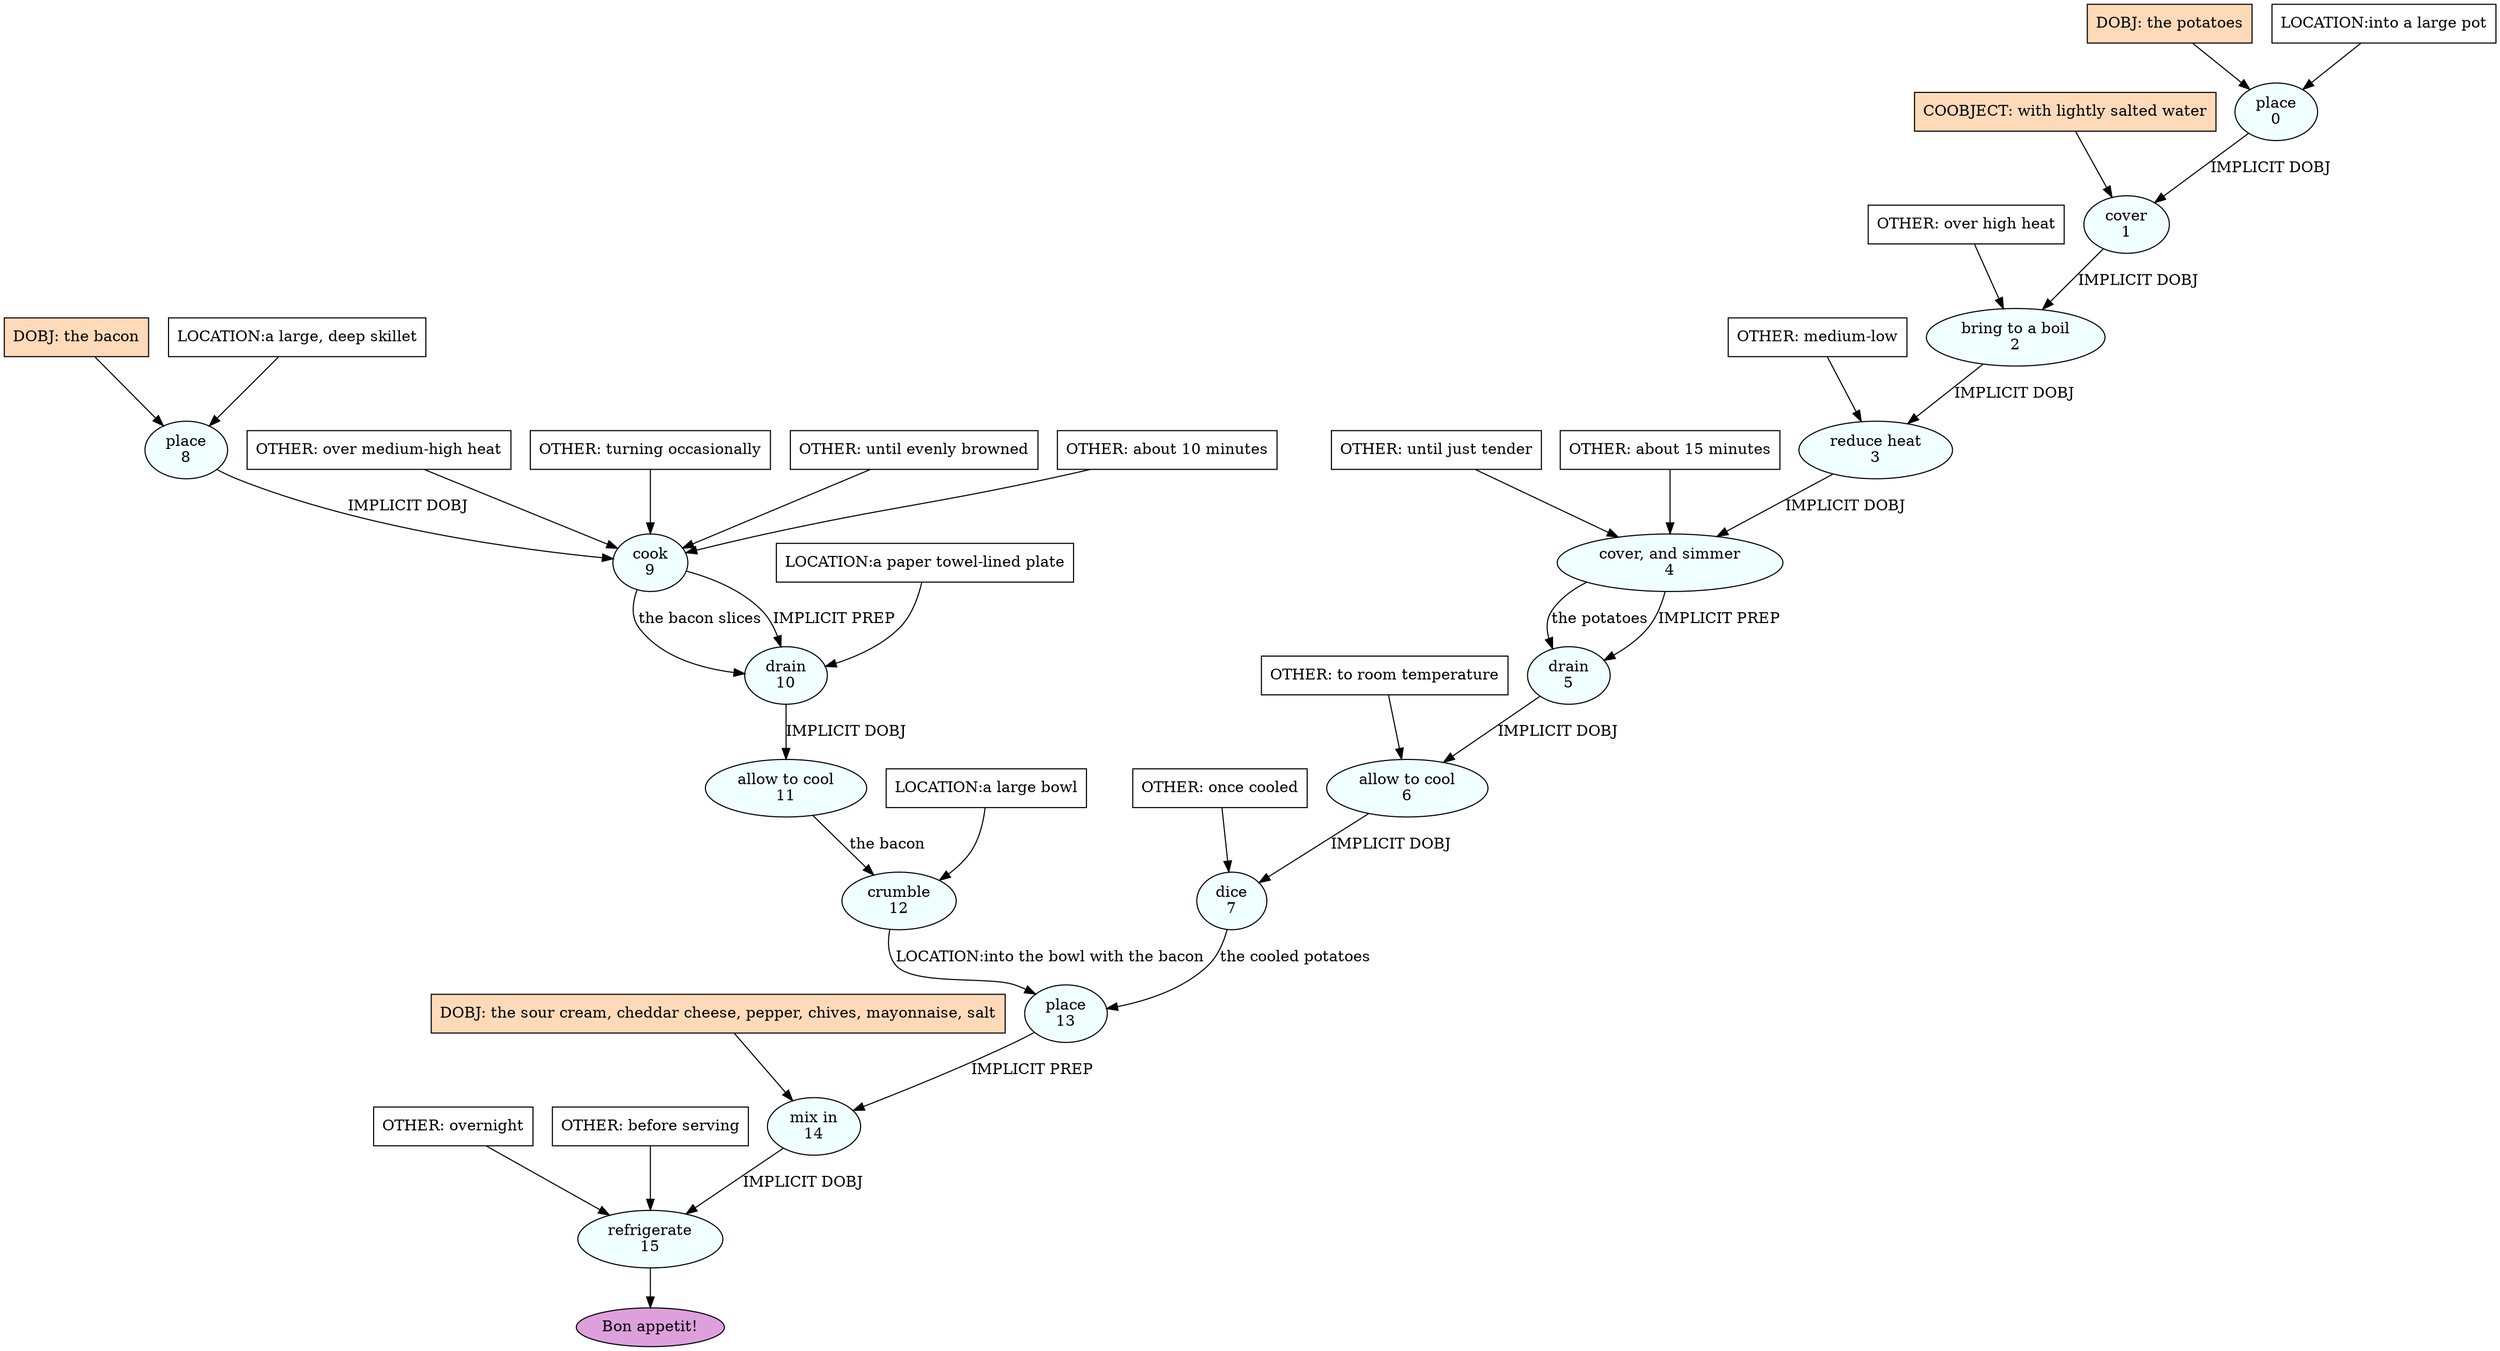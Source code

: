 digraph recipe {
E0[label="place
0", shape=oval, style=filled, fillcolor=azure]
E1[label="cover
1", shape=oval, style=filled, fillcolor=azure]
E2[label="bring to a boil
2", shape=oval, style=filled, fillcolor=azure]
E3[label="reduce heat
3", shape=oval, style=filled, fillcolor=azure]
E4[label="cover, and simmer
4", shape=oval, style=filled, fillcolor=azure]
E5[label="drain
5", shape=oval, style=filled, fillcolor=azure]
E6[label="allow to cool
6", shape=oval, style=filled, fillcolor=azure]
E7[label="dice
7", shape=oval, style=filled, fillcolor=azure]
E8[label="place
8", shape=oval, style=filled, fillcolor=azure]
E9[label="cook
9", shape=oval, style=filled, fillcolor=azure]
E10[label="drain
10", shape=oval, style=filled, fillcolor=azure]
E11[label="allow to cool
11", shape=oval, style=filled, fillcolor=azure]
E12[label="crumble
12", shape=oval, style=filled, fillcolor=azure]
E13[label="place
13", shape=oval, style=filled, fillcolor=azure]
E14[label="mix in
14", shape=oval, style=filled, fillcolor=azure]
E15[label="refrigerate
15", shape=oval, style=filled, fillcolor=azure]
D0[label="DOBJ: the potatoes", shape=box, style=filled, fillcolor=peachpuff]
D0 -> E0
P0_0[label="LOCATION:into a large pot", shape=box, style=filled, fillcolor=white]
P0_0 -> E0
D8[label="DOBJ: the bacon", shape=box, style=filled, fillcolor=peachpuff]
D8 -> E8
P8_0[label="LOCATION:a large, deep skillet", shape=box, style=filled, fillcolor=white]
P8_0 -> E8
E0 -> E1 [label="IMPLICIT DOBJ"]
P1_0_ing[label="COOBJECT: with lightly salted water", shape=box, style=filled, fillcolor=peachpuff]
P1_0_ing -> E1
E1 -> E2 [label="IMPLICIT DOBJ"]
O2_0_0[label="OTHER: over high heat", shape=box, style=filled, fillcolor=white]
O2_0_0 -> E2
E2 -> E3 [label="IMPLICIT DOBJ"]
O3_0_0[label="OTHER: medium-low", shape=box, style=filled, fillcolor=white]
O3_0_0 -> E3
E3 -> E4 [label="IMPLICIT DOBJ"]
O4_0_0[label="OTHER: until just tender", shape=box, style=filled, fillcolor=white]
O4_0_0 -> E4
O4_1_0[label="OTHER: about 15 minutes", shape=box, style=filled, fillcolor=white]
O4_1_0 -> E4
E4 -> E5 [label="the potatoes"]
E4 -> E5 [label="IMPLICIT PREP"]
E5 -> E6 [label="IMPLICIT DOBJ"]
O6_0_0[label="OTHER: to room temperature", shape=box, style=filled, fillcolor=white]
O6_0_0 -> E6
E6 -> E7 [label="IMPLICIT DOBJ"]
O7_0_0[label="OTHER: once cooled", shape=box, style=filled, fillcolor=white]
O7_0_0 -> E7
E8 -> E9 [label="IMPLICIT DOBJ"]
O9_0_0[label="OTHER: over medium-high heat", shape=box, style=filled, fillcolor=white]
O9_0_0 -> E9
O9_1_0[label="OTHER: turning occasionally", shape=box, style=filled, fillcolor=white]
O9_1_0 -> E9
O9_2_0[label="OTHER: until evenly browned", shape=box, style=filled, fillcolor=white]
O9_2_0 -> E9
O9_3_0[label="OTHER: about 10 minutes", shape=box, style=filled, fillcolor=white]
O9_3_0 -> E9
E9 -> E10 [label="the bacon slices"]
E9 -> E10 [label="IMPLICIT PREP"]
P10_1_0[label="LOCATION:a paper towel-lined plate", shape=box, style=filled, fillcolor=white]
P10_1_0 -> E10
E10 -> E11 [label="IMPLICIT DOBJ"]
E11 -> E12 [label="the bacon"]
P12_0_0[label="LOCATION:a large bowl", shape=box, style=filled, fillcolor=white]
P12_0_0 -> E12
E7 -> E13 [label="the cooled potatoes"]
E12 -> E13 [label="LOCATION:into the bowl with the bacon"]
D14_ing[label="DOBJ: the sour cream, cheddar cheese, pepper, chives, mayonnaise, salt", shape=box, style=filled, fillcolor=peachpuff]
D14_ing -> E14
E13 -> E14 [label="IMPLICIT PREP"]
E14 -> E15 [label="IMPLICIT DOBJ"]
O15_0_0[label="OTHER: overnight", shape=box, style=filled, fillcolor=white]
O15_0_0 -> E15
O15_1_0[label="OTHER: before serving", shape=box, style=filled, fillcolor=white]
O15_1_0 -> E15
EOR[label="Bon appetit!", shape=oval, style=filled, fillcolor=plum]
E15 -> EOR
}
